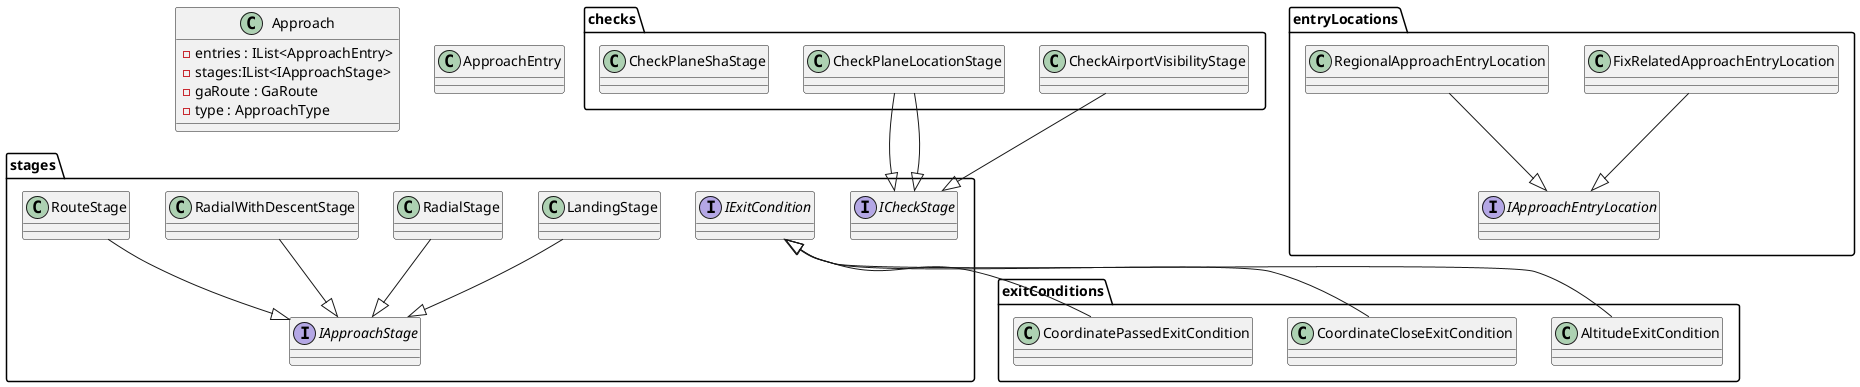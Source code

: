 @startuml

class Approach{
  -entries : IList<ApproachEntry>
  -stages:IList<IApproachStage>
  -gaRoute : GaRoute
  -type : ApproachType
}
class ApproachEntry

package stages{
interface IApproachStage
interface ICheckStage
interface IExitCondition

class LandingStage
class RadialStage
class RadialWithDescentStage
class RouteStage
}

LandingStage --|> IApproachStage
RadialStage --|> IApproachStage
RadialWithDescentStage --|> IApproachStage
RouteStage --|> IApproachStage

package checks{
class CheckAirportVisibilityStage
class CheckPlaneLocationStage
class CheckPlaneShaStage
}

CheckAirportVisibilityStage --|> ICheckStage
CheckPlaneLocationStage --|> ICheckStage
CheckPlaneLocationStage --|> ICheckStage

package exitConditions{
class AltitudeExitCondition
class CoordinateCloseExitCondition
class CoordinatePassedExitCondition
}

AltitudeExitCondition --|> IExitCondition
IExitCondition <|-- CoordinateCloseExitCondition
IExitCondition <|-- CoordinatePassedExitCondition

package entryLocations{
interface IApproachEntryLocation
class FixRelatedApproachEntryLocation
class RegionalApproachEntryLocation
}

FixRelatedApproachEntryLocation --|> IApproachEntryLocation
RegionalApproachEntryLocation --|> IApproachEntryLocation

@enduml